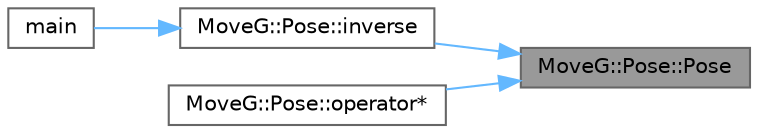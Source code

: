 digraph "MoveG::Pose::Pose"
{
 // INTERACTIVE_SVG=YES
 // LATEX_PDF_SIZE
  bgcolor="transparent";
  edge [fontname=Helvetica,fontsize=10,labelfontname=Helvetica,labelfontsize=10];
  node [fontname=Helvetica,fontsize=10,shape=box,height=0.2,width=0.4];
  rankdir="RL";
  Node1 [id="Node000001",label="MoveG::Pose::Pose",height=0.2,width=0.4,color="gray40", fillcolor="grey60", style="filled", fontcolor="black",tooltip="Default constructor."];
  Node1 -> Node2 [id="edge1_Node000001_Node000002",dir="back",color="steelblue1",style="solid",tooltip=" "];
  Node2 [id="Node000002",label="MoveG::Pose::inverse",height=0.2,width=0.4,color="grey40", fillcolor="white", style="filled",URL="$classMoveG_1_1Pose.html#aa6c28023ca14d834ba653f92f647c3ab",tooltip="Calculates the inverse of the pose."];
  Node2 -> Node3 [id="edge2_Node000002_Node000003",dir="back",color="steelblue1",style="solid",tooltip=" "];
  Node3 [id="Node000003",label="main",height=0.2,width=0.4,color="grey40", fillcolor="white", style="filled",URL="$pose__example_8cpp.html#ae66f6b31b5ad750f1fe042a706a4e3d4",tooltip=" "];
  Node1 -> Node4 [id="edge3_Node000001_Node000004",dir="back",color="steelblue1",style="solid",tooltip=" "];
  Node4 [id="Node000004",label="MoveG::Pose::operator*",height=0.2,width=0.4,color="grey40", fillcolor="white", style="filled",URL="$classMoveG_1_1Pose.html#ac2d8d8d34943baf3b80d83d8e4e17a6d",tooltip="Composition of two poses."];
}
